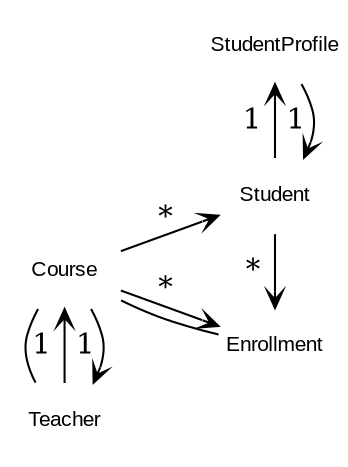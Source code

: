 digraph {
  // Set node and edge styles
  node [shape=none, margin=0, fontname=Arial, fontsize=10, labeltooltip="<table border='0' cellspacing='0' cellborder='1' cellpadding='4'><tr><td><b>ID</b></td><td><b>Name</b></td><td><b>Email</b></td><td><b>Courses</b></td></tr><tr><td align='center'>1</td><td>John</td><td>john@example.com</td><td align='center'>Mathematics<br/>Science</td></tr><tr><td align='center'>2</td><td>Alice</td><td>alice@example.com</td><td align='center'>Mathematics</td></tr></table>"]
  edge [arrowhead=vee, arrowsize=0.8]

  // Define nodes for each table
  Teacher [label="Teacher"]
  Course [label="Course"]
  Student [label="Student"]
  StudentProfile [label="StudentProfile"]
  Enrollment [label="Enrollment"]

  // Define edges to represent relationships between tables
  Teacher -> Course [label="1"]
  Course -> Student [label="*"]
  Student -> StudentProfile [label="1"]
  StudentProfile -> Student [label="1"]
  Course -> Enrollment [label="*"]
  Student -> Enrollment [label="*"]
  Course -> Teacher [label="1"]

  // Adjust spacing and hierarchy
  rankdir=LR
  node [width=2, height=1.5]
  Teacher -> Course [constraint=false, dir=none]
  { rank=same; Teacher; Course }
  { rank=same; Student; StudentProfile }
  Enrollment -> Course [constraint=false, dir=none]
  { rank=same; Enrollment; Student }
}

// create png:
// dot -Tpng relDb.dot -o relDb.png
// svg
// dot -Tpng relDb.dot -o relDb.svg


